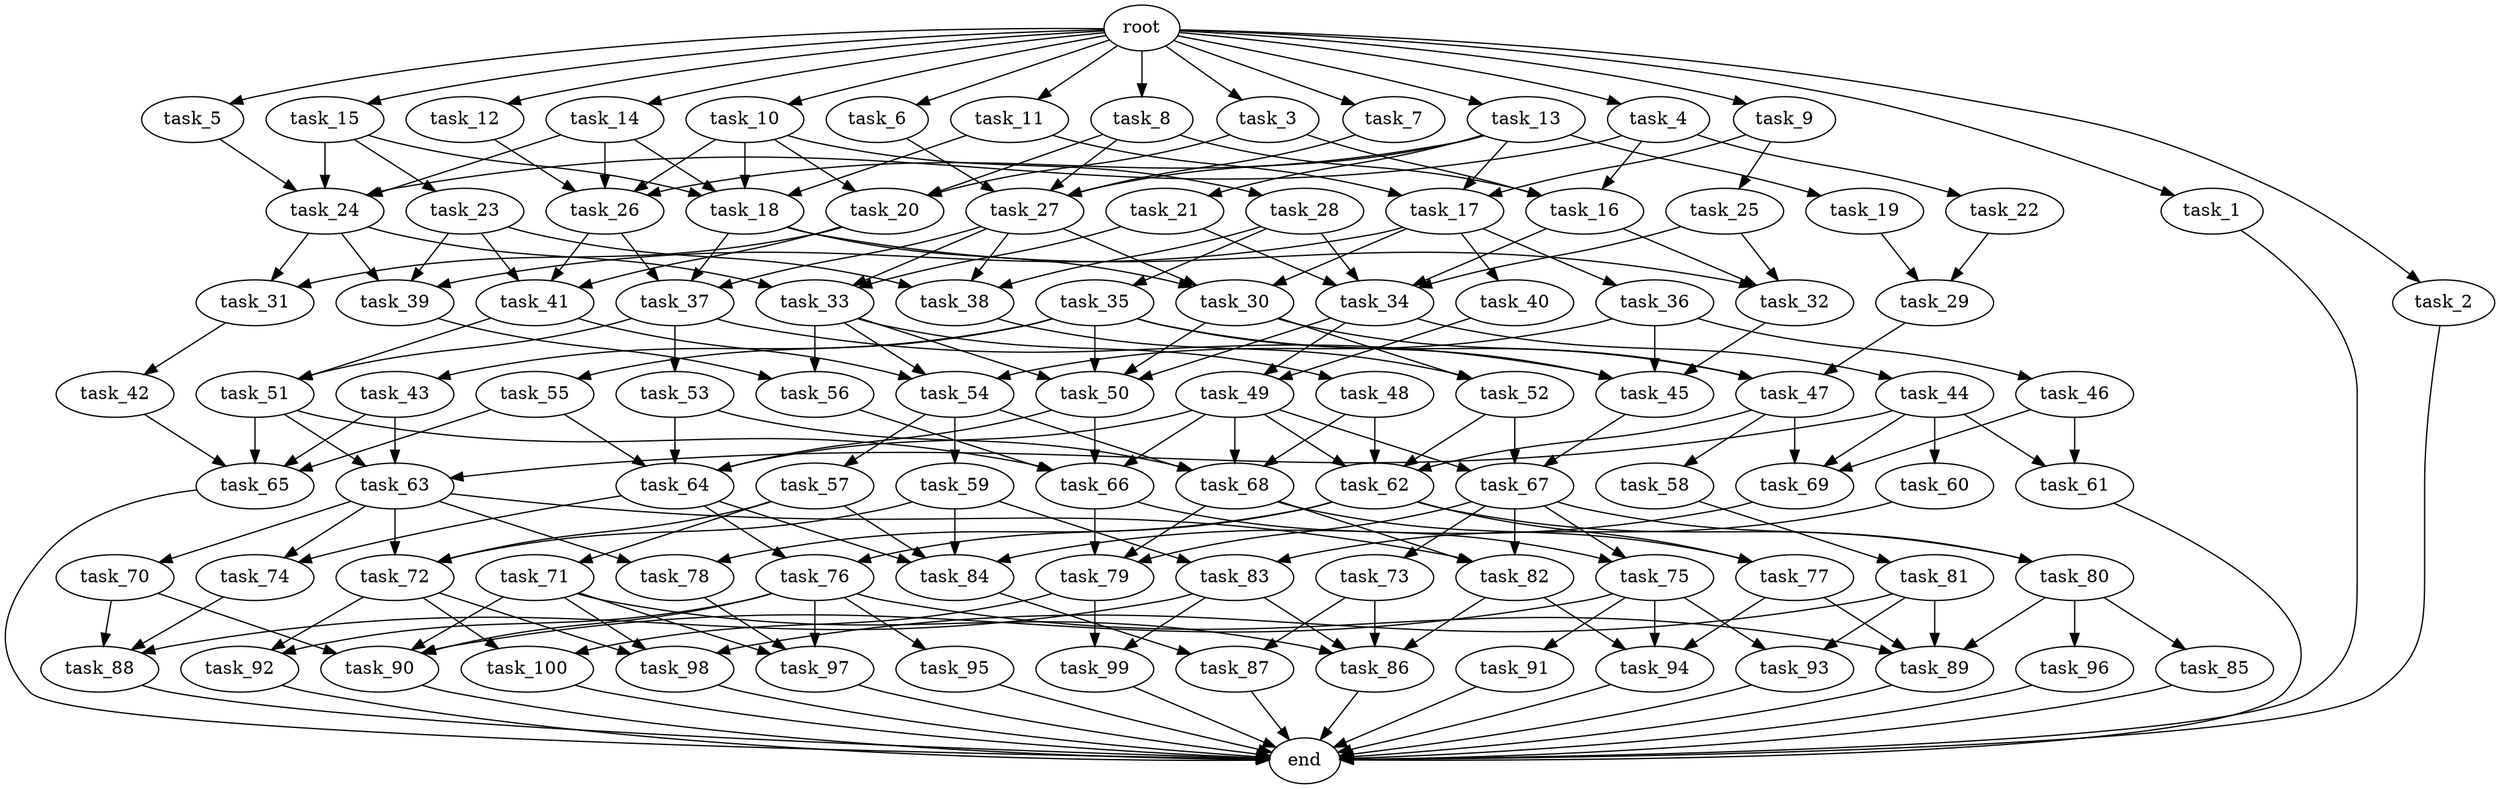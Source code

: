 digraph G {
  task_66 [size="6.051543e+08"];
  task_71 [size="4.488525e+09"];
  task_79 [size="2.417943e+09"];
  task_27 [size="4.011648e+09"];
  task_34 [size="3.809128e+09"];
  task_69 [size="3.949050e+09"];
  task_63 [size="4.434407e+09"];
  task_87 [size="1.364621e+09"];
  task_26 [size="4.587280e+09"];
  task_25 [size="2.292253e+08"];
  task_44 [size="7.913772e+08"];
  task_19 [size="2.672978e+09"];
  task_57 [size="3.832176e+09"];
  task_47 [size="3.929818e+09"];
  task_29 [size="1.989379e+09"];
  task_20 [size="1.778901e+09"];
  task_56 [size="3.992019e+09"];
  task_15 [size="4.572529e+09"];
  task_77 [size="4.675110e+09"];
  task_92 [size="5.648654e+08"];
  task_100 [size="2.671470e+09"];
  task_16 [size="2.353110e+09"];
  task_91 [size="1.828525e+09"];
  task_82 [size="5.602057e+08"];
  task_73 [size="3.990277e+09"];
  task_65 [size="2.733881e+09"];
  task_10 [size="1.023765e+08"];
  task_30 [size="2.536085e+09"];
  task_23 [size="3.506025e+09"];
  task_78 [size="3.686090e+09"];
  task_28 [size="2.536968e+09"];
  task_38 [size="6.886451e+08"];
  task_32 [size="4.702616e+09"];
  task_4 [size="7.117330e+08"];
  task_9 [size="6.119291e+08"];
  task_84 [size="4.581541e+09"];
  task_14 [size="1.048809e+09"];
  end [size="0.000000e+00"];
  task_83 [size="4.534816e+08"];
  task_90 [size="3.815797e+09"];
  task_59 [size="4.688591e+09"];
  task_12 [size="1.917320e+08"];
  task_46 [size="9.585702e+08"];
  task_36 [size="4.888193e+08"];
  task_40 [size="4.500292e+09"];
  task_62 [size="6.482868e+08"];
  task_45 [size="3.058628e+08"];
  task_53 [size="3.693143e+08"];
  task_24 [size="7.789153e+08"];
  task_33 [size="9.757270e+08"];
  task_89 [size="4.485103e+09"];
  task_94 [size="3.804328e+09"];
  task_41 [size="5.665092e+08"];
  task_72 [size="4.510283e+09"];
  task_18 [size="4.361228e+09"];
  task_64 [size="4.579155e+09"];
  task_54 [size="4.868821e+09"];
  task_95 [size="3.123120e+08"];
  task_70 [size="5.701918e+08"];
  task_11 [size="5.337844e+08"];
  task_43 [size="5.423616e+07"];
  task_88 [size="4.625306e+09"];
  task_96 [size="8.434816e+08"];
  task_6 [size="3.621366e+09"];
  task_42 [size="4.727888e+09"];
  task_17 [size="1.190749e+09"];
  task_22 [size="3.930057e+09"];
  task_93 [size="4.595870e+09"];
  task_98 [size="2.252060e+09"];
  task_97 [size="3.607478e+09"];
  task_58 [size="4.959966e+09"];
  task_67 [size="3.222565e+08"];
  root [size="0.000000e+00"];
  task_48 [size="5.964545e+08"];
  task_35 [size="4.820569e+09"];
  task_80 [size="1.571366e+09"];
  task_99 [size="2.603399e+09"];
  task_68 [size="4.003310e+09"];
  task_1 [size="3.999554e+09"];
  task_55 [size="1.969762e+09"];
  task_13 [size="1.060094e+09"];
  task_52 [size="4.898707e+09"];
  task_81 [size="9.661531e+08"];
  task_39 [size="3.584290e+09"];
  task_2 [size="8.959853e+08"];
  task_37 [size="2.573043e+09"];
  task_5 [size="1.448583e+09"];
  task_76 [size="3.493080e+09"];
  task_51 [size="2.042431e+09"];
  task_7 [size="7.962395e+08"];
  task_60 [size="9.023274e+08"];
  task_74 [size="2.706904e+09"];
  task_85 [size="3.578435e+09"];
  task_49 [size="3.436657e+09"];
  task_31 [size="4.448102e+09"];
  task_21 [size="2.884878e+09"];
  task_3 [size="2.656339e+09"];
  task_8 [size="1.744733e+09"];
  task_75 [size="1.270963e+09"];
  task_50 [size="1.607567e+09"];
  task_61 [size="2.663935e+09"];
  task_86 [size="1.191883e+09"];

  task_66 -> task_79 [size="3.025771e+07"];
  task_66 -> task_75 [size="3.025771e+07"];
  task_71 -> task_97 [size="8.977049e+08"];
  task_71 -> task_90 [size="8.977049e+08"];
  task_71 -> task_86 [size="8.977049e+08"];
  task_71 -> task_98 [size="8.977049e+08"];
  task_79 -> task_100 [size="1.611962e+08"];
  task_79 -> task_99 [size="1.611962e+08"];
  task_27 -> task_37 [size="2.005824e+08"];
  task_27 -> task_38 [size="2.005824e+08"];
  task_27 -> task_30 [size="2.005824e+08"];
  task_27 -> task_33 [size="2.005824e+08"];
  task_34 -> task_49 [size="1.904564e+08"];
  task_34 -> task_50 [size="1.904564e+08"];
  task_34 -> task_44 [size="1.904564e+08"];
  task_69 -> task_84 [size="2.632700e+08"];
  task_63 -> task_74 [size="2.956271e+08"];
  task_63 -> task_70 [size="2.956271e+08"];
  task_63 -> task_72 [size="2.956271e+08"];
  task_63 -> task_78 [size="2.956271e+08"];
  task_63 -> task_82 [size="2.956271e+08"];
  task_87 -> end [size="1.000000e-12"];
  task_26 -> task_37 [size="2.293640e+08"];
  task_26 -> task_41 [size="2.293640e+08"];
  task_25 -> task_34 [size="4.584507e+07"];
  task_25 -> task_32 [size="4.584507e+07"];
  task_44 -> task_60 [size="1.582754e+08"];
  task_44 -> task_61 [size="1.582754e+08"];
  task_44 -> task_69 [size="1.582754e+08"];
  task_44 -> task_63 [size="1.582754e+08"];
  task_19 -> task_29 [size="5.345956e+08"];
  task_57 -> task_84 [size="7.664352e+08"];
  task_57 -> task_72 [size="7.664352e+08"];
  task_57 -> task_71 [size="7.664352e+08"];
  task_47 -> task_58 [size="2.619879e+08"];
  task_47 -> task_62 [size="2.619879e+08"];
  task_47 -> task_69 [size="2.619879e+08"];
  task_29 -> task_47 [size="1.989379e+08"];
  task_20 -> task_31 [size="1.185934e+08"];
  task_20 -> task_41 [size="1.185934e+08"];
  task_56 -> task_66 [size="3.992019e+08"];
  task_15 -> task_24 [size="9.145057e+08"];
  task_15 -> task_23 [size="9.145057e+08"];
  task_15 -> task_18 [size="9.145057e+08"];
  task_77 -> task_94 [size="4.675110e+08"];
  task_77 -> task_89 [size="4.675110e+08"];
  task_92 -> end [size="1.000000e-12"];
  task_100 -> end [size="1.000000e-12"];
  task_16 -> task_34 [size="1.568740e+08"];
  task_16 -> task_32 [size="1.568740e+08"];
  task_91 -> end [size="1.000000e-12"];
  task_82 -> task_94 [size="3.734705e+07"];
  task_82 -> task_86 [size="3.734705e+07"];
  task_73 -> task_87 [size="7.980553e+08"];
  task_73 -> task_86 [size="7.980553e+08"];
  task_65 -> end [size="1.000000e-12"];
  task_10 -> task_28 [size="2.047530e+07"];
  task_10 -> task_26 [size="2.047530e+07"];
  task_10 -> task_20 [size="2.047530e+07"];
  task_10 -> task_18 [size="2.047530e+07"];
  task_30 -> task_47 [size="1.690723e+08"];
  task_30 -> task_50 [size="1.690723e+08"];
  task_30 -> task_52 [size="1.690723e+08"];
  task_23 -> task_41 [size="7.012050e+08"];
  task_23 -> task_38 [size="7.012050e+08"];
  task_23 -> task_39 [size="7.012050e+08"];
  task_78 -> task_97 [size="3.686090e+08"];
  task_28 -> task_34 [size="5.073936e+08"];
  task_28 -> task_38 [size="5.073936e+08"];
  task_28 -> task_35 [size="5.073936e+08"];
  task_38 -> task_52 [size="4.590967e+07"];
  task_32 -> task_45 [size="3.135077e+08"];
  task_4 -> task_16 [size="1.423466e+08"];
  task_4 -> task_22 [size="1.423466e+08"];
  task_4 -> task_24 [size="1.423466e+08"];
  task_9 -> task_17 [size="1.223858e+08"];
  task_9 -> task_25 [size="1.223858e+08"];
  task_84 -> task_87 [size="2.290771e+08"];
  task_14 -> task_26 [size="2.097617e+08"];
  task_14 -> task_24 [size="2.097617e+08"];
  task_14 -> task_18 [size="2.097617e+08"];
  task_83 -> task_88 [size="4.534816e+07"];
  task_83 -> task_99 [size="4.534816e+07"];
  task_83 -> task_86 [size="4.534816e+07"];
  task_90 -> end [size="1.000000e-12"];
  task_59 -> task_83 [size="9.377181e+08"];
  task_59 -> task_84 [size="9.377181e+08"];
  task_59 -> task_72 [size="9.377181e+08"];
  task_12 -> task_26 [size="3.834641e+07"];
  task_46 -> task_69 [size="1.917140e+08"];
  task_46 -> task_61 [size="1.917140e+08"];
  task_36 -> task_54 [size="9.776386e+07"];
  task_36 -> task_45 [size="9.776386e+07"];
  task_36 -> task_46 [size="9.776386e+07"];
  task_40 -> task_49 [size="9.000584e+08"];
  task_62 -> task_76 [size="3.241434e+07"];
  task_62 -> task_80 [size="3.241434e+07"];
  task_62 -> task_77 [size="3.241434e+07"];
  task_62 -> task_78 [size="3.241434e+07"];
  task_45 -> task_67 [size="1.529314e+07"];
  task_53 -> task_68 [size="7.386287e+07"];
  task_53 -> task_64 [size="7.386287e+07"];
  task_24 -> task_31 [size="3.894577e+07"];
  task_24 -> task_33 [size="3.894577e+07"];
  task_24 -> task_39 [size="3.894577e+07"];
  task_33 -> task_54 [size="6.504847e+07"];
  task_33 -> task_50 [size="6.504847e+07"];
  task_33 -> task_56 [size="6.504847e+07"];
  task_33 -> task_48 [size="6.504847e+07"];
  task_89 -> end [size="1.000000e-12"];
  task_94 -> end [size="1.000000e-12"];
  task_41 -> task_54 [size="3.776728e+07"];
  task_41 -> task_51 [size="3.776728e+07"];
  task_72 -> task_92 [size="3.006856e+08"];
  task_72 -> task_100 [size="3.006856e+08"];
  task_72 -> task_98 [size="3.006856e+08"];
  task_18 -> task_30 [size="2.180614e+08"];
  task_18 -> task_32 [size="2.180614e+08"];
  task_18 -> task_37 [size="2.180614e+08"];
  task_64 -> task_76 [size="2.289577e+08"];
  task_64 -> task_74 [size="2.289577e+08"];
  task_64 -> task_84 [size="2.289577e+08"];
  task_54 -> task_68 [size="3.245881e+08"];
  task_54 -> task_57 [size="3.245881e+08"];
  task_54 -> task_59 [size="3.245881e+08"];
  task_95 -> end [size="1.000000e-12"];
  task_70 -> task_88 [size="1.140384e+08"];
  task_70 -> task_90 [size="1.140384e+08"];
  task_11 -> task_17 [size="1.067569e+08"];
  task_11 -> task_18 [size="1.067569e+08"];
  task_43 -> task_63 [size="1.084723e+07"];
  task_43 -> task_65 [size="1.084723e+07"];
  task_88 -> end [size="1.000000e-12"];
  task_96 -> end [size="1.000000e-12"];
  task_6 -> task_27 [size="7.242732e+08"];
  task_42 -> task_65 [size="9.455776e+08"];
  task_17 -> task_36 [size="7.938328e+07"];
  task_17 -> task_40 [size="7.938328e+07"];
  task_17 -> task_30 [size="7.938328e+07"];
  task_17 -> task_39 [size="7.938328e+07"];
  task_22 -> task_29 [size="7.860114e+08"];
  task_93 -> end [size="1.000000e-12"];
  task_98 -> end [size="1.000000e-12"];
  task_97 -> end [size="1.000000e-12"];
  task_58 -> task_81 [size="9.919931e+08"];
  task_67 -> task_79 [size="2.148377e+07"];
  task_67 -> task_75 [size="2.148377e+07"];
  task_67 -> task_80 [size="2.148377e+07"];
  task_67 -> task_73 [size="2.148377e+07"];
  task_67 -> task_82 [size="2.148377e+07"];
  root -> task_4 [size="1.000000e-12"];
  root -> task_1 [size="1.000000e-12"];
  root -> task_7 [size="1.000000e-12"];
  root -> task_13 [size="1.000000e-12"];
  root -> task_8 [size="1.000000e-12"];
  root -> task_11 [size="1.000000e-12"];
  root -> task_15 [size="1.000000e-12"];
  root -> task_2 [size="1.000000e-12"];
  root -> task_9 [size="1.000000e-12"];
  root -> task_6 [size="1.000000e-12"];
  root -> task_14 [size="1.000000e-12"];
  root -> task_5 [size="1.000000e-12"];
  root -> task_12 [size="1.000000e-12"];
  root -> task_3 [size="1.000000e-12"];
  root -> task_10 [size="1.000000e-12"];
  task_48 -> task_68 [size="1.192909e+08"];
  task_48 -> task_62 [size="1.192909e+08"];
  task_35 -> task_50 [size="9.641138e+08"];
  task_35 -> task_47 [size="9.641138e+08"];
  task_35 -> task_45 [size="9.641138e+08"];
  task_35 -> task_43 [size="9.641138e+08"];
  task_35 -> task_55 [size="9.641138e+08"];
  task_80 -> task_96 [size="1.571366e+08"];
  task_80 -> task_89 [size="1.571366e+08"];
  task_80 -> task_85 [size="1.571366e+08"];
  task_99 -> end [size="1.000000e-12"];
  task_68 -> task_79 [size="2.001655e+08"];
  task_68 -> task_77 [size="2.001655e+08"];
  task_68 -> task_82 [size="2.001655e+08"];
  task_1 -> end [size="1.000000e-12"];
  task_55 -> task_64 [size="3.939525e+08"];
  task_55 -> task_65 [size="3.939525e+08"];
  task_13 -> task_19 [size="2.120189e+08"];
  task_13 -> task_27 [size="2.120189e+08"];
  task_13 -> task_17 [size="2.120189e+08"];
  task_13 -> task_26 [size="2.120189e+08"];
  task_13 -> task_21 [size="2.120189e+08"];
  task_52 -> task_62 [size="4.898707e+08"];
  task_52 -> task_67 [size="4.898707e+08"];
  task_81 -> task_89 [size="1.932306e+08"];
  task_81 -> task_93 [size="1.932306e+08"];
  task_81 -> task_98 [size="1.932306e+08"];
  task_39 -> task_56 [size="2.389526e+08"];
  task_2 -> end [size="1.000000e-12"];
  task_37 -> task_53 [size="1.715362e+08"];
  task_37 -> task_51 [size="1.715362e+08"];
  task_37 -> task_45 [size="1.715362e+08"];
  task_5 -> task_24 [size="2.897166e+08"];
  task_76 -> task_97 [size="3.493080e+08"];
  task_76 -> task_90 [size="3.493080e+08"];
  task_76 -> task_89 [size="3.493080e+08"];
  task_76 -> task_95 [size="3.493080e+08"];
  task_76 -> task_92 [size="3.493080e+08"];
  task_51 -> task_63 [size="2.042431e+08"];
  task_51 -> task_66 [size="2.042431e+08"];
  task_51 -> task_65 [size="2.042431e+08"];
  task_7 -> task_27 [size="1.592479e+08"];
  task_60 -> task_83 [size="1.804655e+08"];
  task_74 -> task_88 [size="2.706904e+08"];
  task_85 -> end [size="1.000000e-12"];
  task_49 -> task_68 [size="3.436657e+08"];
  task_49 -> task_62 [size="3.436657e+08"];
  task_49 -> task_66 [size="3.436657e+08"];
  task_49 -> task_64 [size="3.436657e+08"];
  task_49 -> task_67 [size="3.436657e+08"];
  task_31 -> task_42 [size="4.448102e+08"];
  task_21 -> task_34 [size="5.769756e+08"];
  task_21 -> task_33 [size="5.769756e+08"];
  task_3 -> task_16 [size="5.312677e+08"];
  task_3 -> task_20 [size="5.312677e+08"];
  task_8 -> task_27 [size="3.489465e+08"];
  task_8 -> task_16 [size="3.489465e+08"];
  task_8 -> task_20 [size="3.489465e+08"];
  task_75 -> task_94 [size="1.270963e+08"];
  task_75 -> task_90 [size="1.270963e+08"];
  task_75 -> task_91 [size="1.270963e+08"];
  task_75 -> task_93 [size="1.270963e+08"];
  task_50 -> task_66 [size="8.037834e+07"];
  task_50 -> task_64 [size="8.037834e+07"];
  task_61 -> end [size="1.000000e-12"];
  task_86 -> end [size="1.000000e-12"];
}
